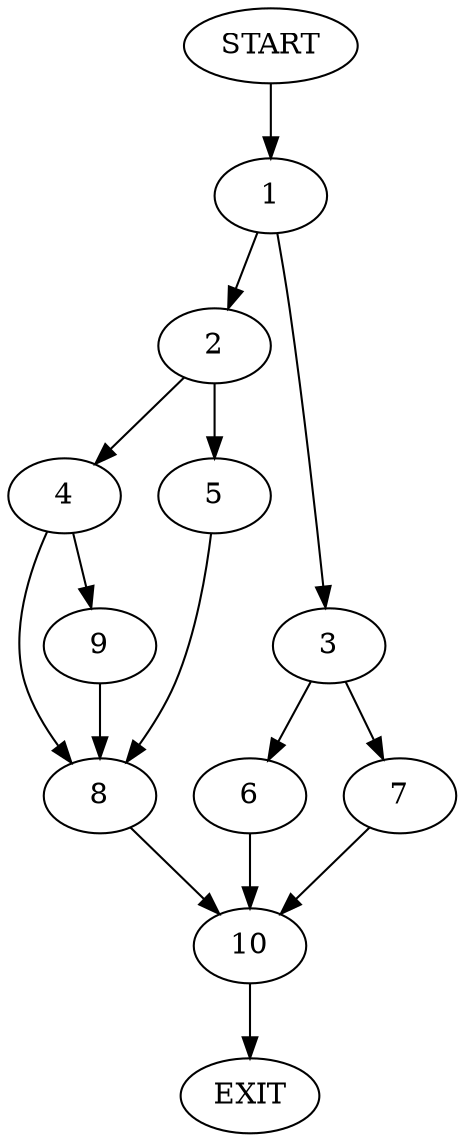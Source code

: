 digraph {
0 [label="START"]
11 [label="EXIT"]
0 -> 1
1 -> 2
1 -> 3
2 -> 4
2 -> 5
3 -> 6
3 -> 7
5 -> 8
4 -> 9
4 -> 8
8 -> 10
9 -> 8
10 -> 11
7 -> 10
6 -> 10
}
